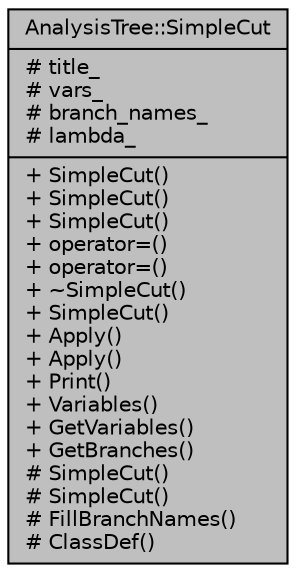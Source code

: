 digraph "AnalysisTree::SimpleCut"
{
  edge [fontname="Helvetica",fontsize="10",labelfontname="Helvetica",labelfontsize="10"];
  node [fontname="Helvetica",fontsize="10",shape=record];
  Node1 [label="{AnalysisTree::SimpleCut\n|# title_\l# vars_\l# branch_names_\l# lambda_\l|+ SimpleCut()\l+ SimpleCut()\l+ SimpleCut()\l+ operator=()\l+ operator=()\l+ ~SimpleCut()\l+ SimpleCut()\l+ Apply()\l+ Apply()\l+ Print()\l+ Variables()\l+ GetVariables()\l+ GetBranches()\l# SimpleCut()\l# SimpleCut()\l# FillBranchNames()\l# ClassDef()\l}",height=0.2,width=0.4,color="black", fillcolor="grey75", style="filled", fontcolor="black"];
}
